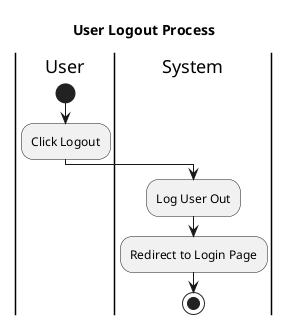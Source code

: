 @startuml logout
title User Logout Process

|User|
start
:Click Logout;

|System|
:Log User Out;
:Redirect to Login Page;

stop

@enduml